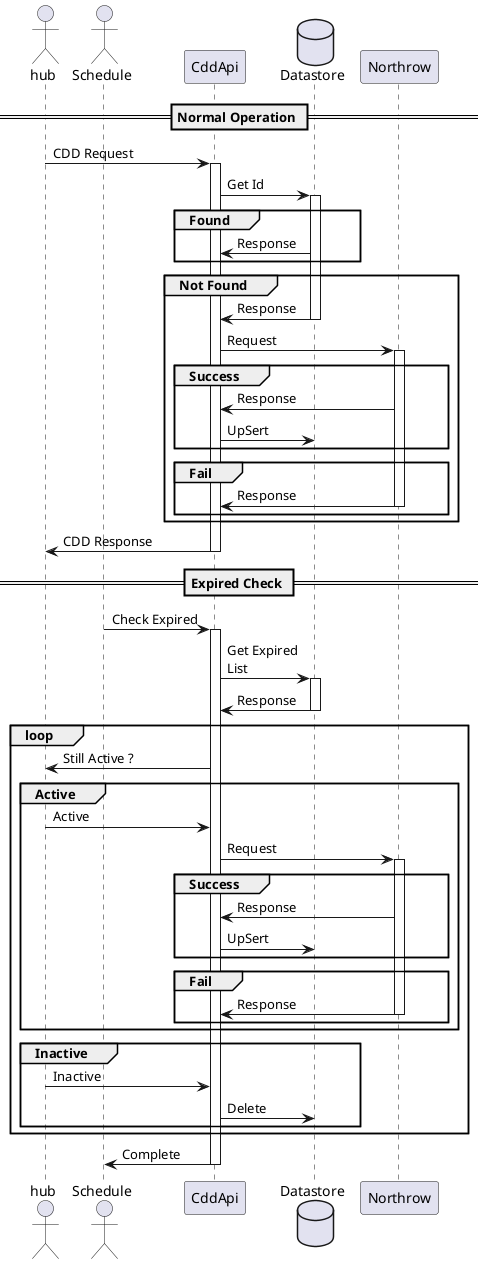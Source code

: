 @startuml CDD-ServiceProcess

' left to right direction
hide empty description

actor hub
actor Schedule
participant  CddApi
database Datastore

== Normal Operation ==

hub -> CddApi : CDD Request
activate CddApi

CddApi -> Datastore : Get Id
activate Datastore

group Found
    CddApi <- Datastore : Response

end
group Not Found
    CddApi <- Datastore : Response
    deactivate Datastore

    CddApi -> Northrow : Request
    activate Northrow

    group Success
        CddApi <- Northrow : Response

        CddApi -> Datastore : UpSert
    end
    group Fail
        CddApi <- Northrow : Response
        deactivate Northrow
    end
end

hub <- CddApi : CDD Response
deactivate CddApi

== Expired Check ==

Schedule -> CddApi : Check Expired
activate CddApi
CddApi -> Datastore : Get Expired\nList
activate Datastore

CddApi <- Datastore : Response
deactivate Datastore
loop
    CddApi -> hub: Still Active ?

    group Active
        CddApi <- hub: Active
        CddApi -> Northrow : Request
        activate Northrow
        group Success
            CddApi <- Northrow : Response

            CddApi -> Datastore : UpSert
        end
        group Fail
            CddApi <- Northrow : Response
            deactivate Northrow
        end

    end
    group Inactive
        CddApi <- hub: Inactive
        CddApi -> Datastore : Delete
    end
end

Schedule <- CddApi : Complete
deactivate CddApi

@enduml